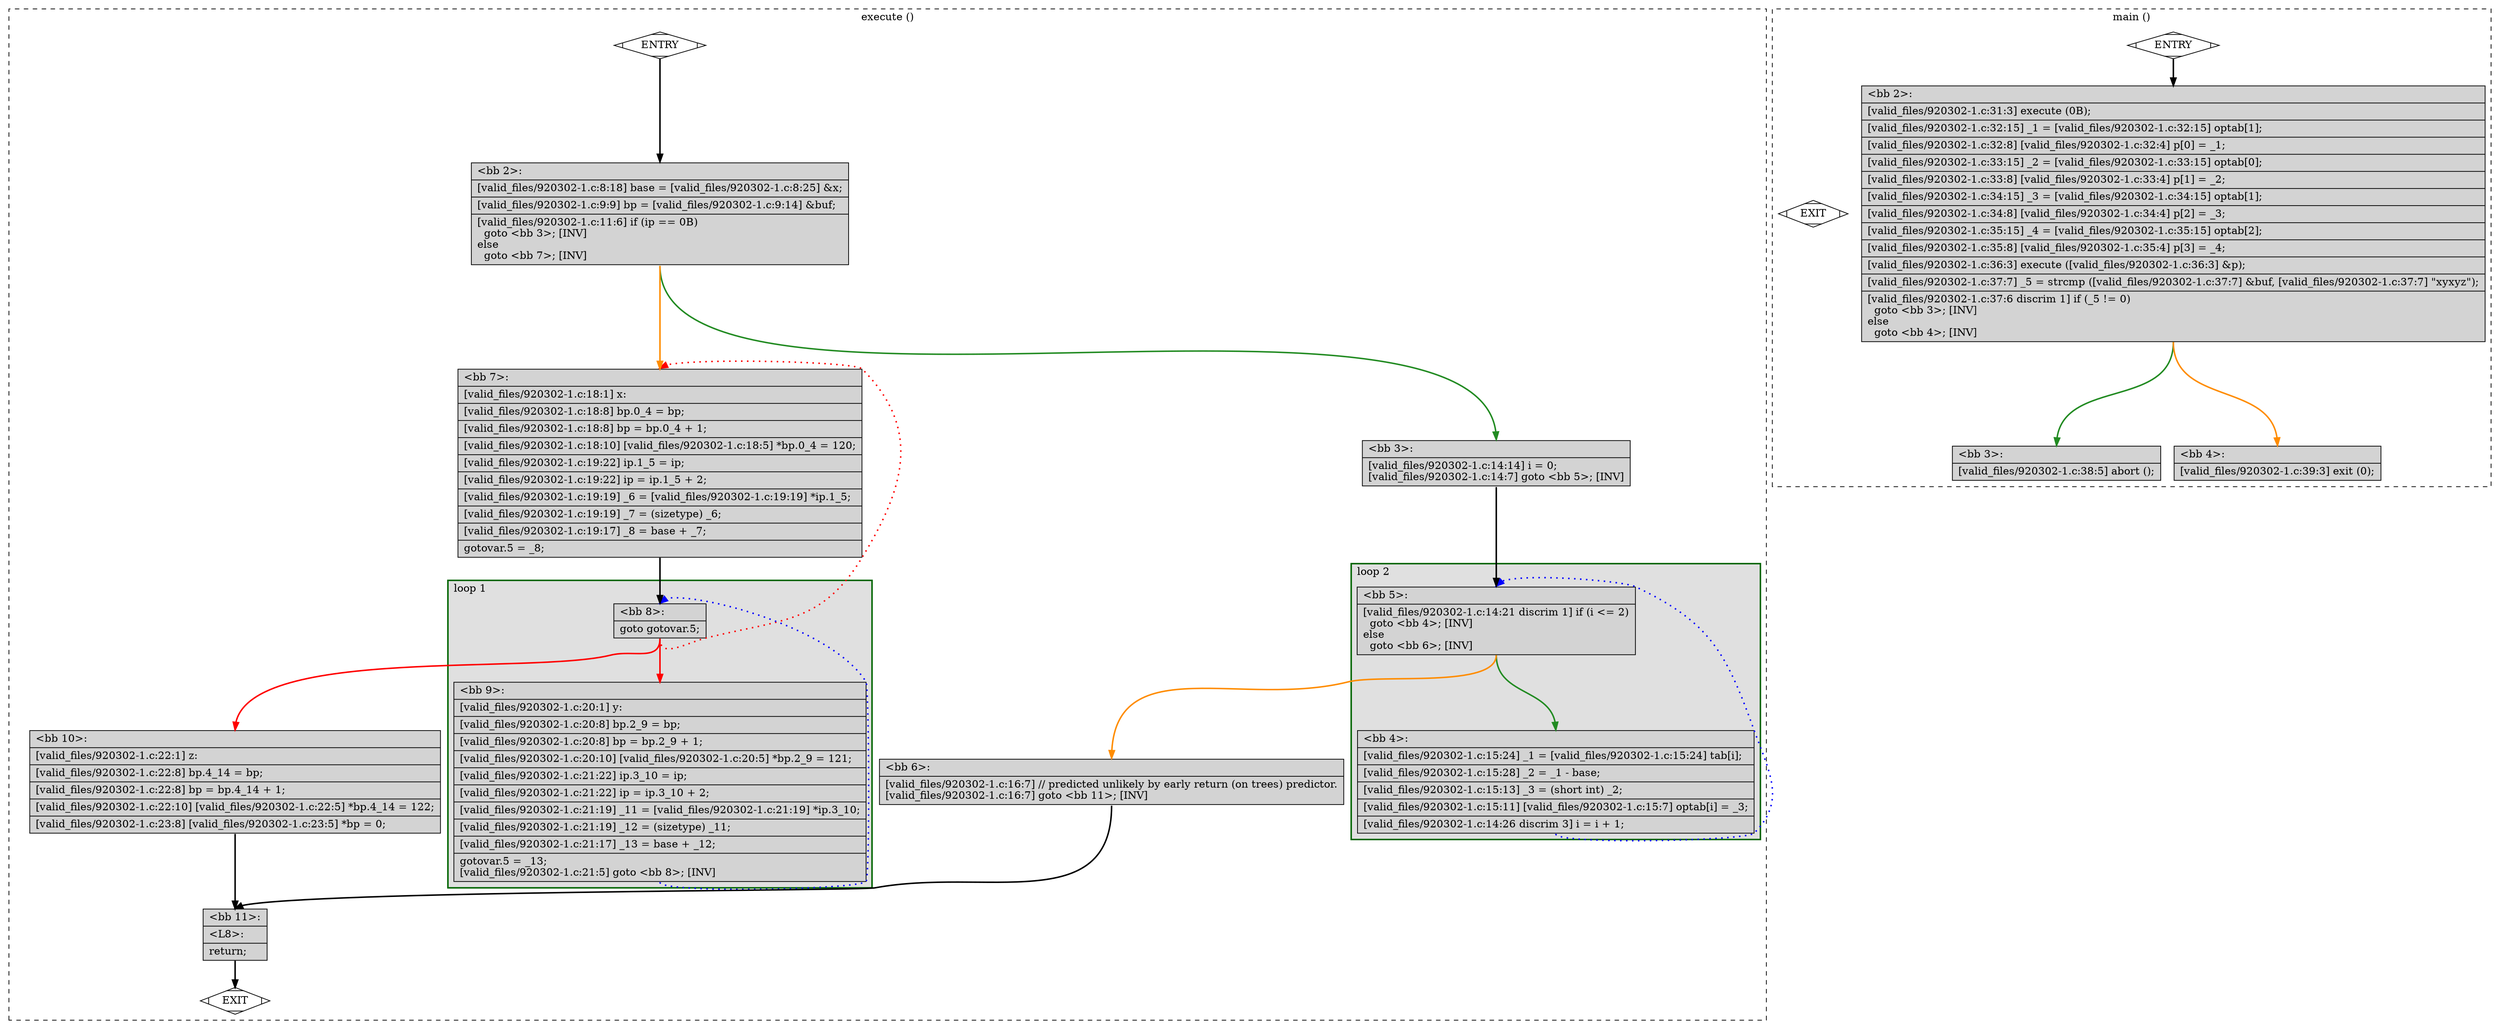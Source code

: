 digraph "a-920302-1.c.015t.cfg" {
overlap=false;
subgraph "cluster_execute" {
	style="dashed";
	color="black";
	label="execute ()";
	subgraph cluster_0_2 {
	style="filled";
	color="darkgreen";
	fillcolor="grey88";
	label="loop 2";
	labeljust=l;
	penwidth=2;
	fn_0_basic_block_5 [shape=record,style=filled,fillcolor=lightgrey,label="{\<bb\ 5\>:\l\
|[valid_files/920302-1.c:14:21\ discrim\ 1]\ if\ (i\ \<=\ 2)\l\
\ \ goto\ \<bb\ 4\>;\ [INV]\l\
else\l\
\ \ goto\ \<bb\ 6\>;\ [INV]\l\
}"];

	fn_0_basic_block_4 [shape=record,style=filled,fillcolor=lightgrey,label="{\<bb\ 4\>:\l\
|[valid_files/920302-1.c:15:24]\ _1\ =\ [valid_files/920302-1.c:15:24]\ tab[i];\l\
|[valid_files/920302-1.c:15:28]\ _2\ =\ _1\ -\ base;\l\
|[valid_files/920302-1.c:15:13]\ _3\ =\ (short\ int)\ _2;\l\
|[valid_files/920302-1.c:15:11]\ [valid_files/920302-1.c:15:7]\ optab[i]\ =\ _3;\l\
|[valid_files/920302-1.c:14:26\ discrim\ 3]\ i\ =\ i\ +\ 1;\l\
}"];

	}
	subgraph cluster_0_1 {
	style="filled";
	color="darkgreen";
	fillcolor="grey88";
	label="loop 1";
	labeljust=l;
	penwidth=2;
	fn_0_basic_block_8 [shape=record,style=filled,fillcolor=lightgrey,label="{\<bb\ 8\>:\l\
|goto\ gotovar.5;\l\
}"];

	fn_0_basic_block_9 [shape=record,style=filled,fillcolor=lightgrey,label="{\<bb\ 9\>:\l\
|[valid_files/920302-1.c:20:1]\ y:\l\
|[valid_files/920302-1.c:20:8]\ bp.2_9\ =\ bp;\l\
|[valid_files/920302-1.c:20:8]\ bp\ =\ bp.2_9\ +\ 1;\l\
|[valid_files/920302-1.c:20:10]\ [valid_files/920302-1.c:20:5]\ *bp.2_9\ =\ 121;\l\
|[valid_files/920302-1.c:21:22]\ ip.3_10\ =\ ip;\l\
|[valid_files/920302-1.c:21:22]\ ip\ =\ ip.3_10\ +\ 2;\l\
|[valid_files/920302-1.c:21:19]\ _11\ =\ [valid_files/920302-1.c:21:19]\ *ip.3_10;\l\
|[valid_files/920302-1.c:21:19]\ _12\ =\ (sizetype)\ _11;\l\
|[valid_files/920302-1.c:21:17]\ _13\ =\ base\ +\ _12;\l\
|gotovar.5\ =\ _13;\l\
[valid_files/920302-1.c:21:5]\ goto\ \<bb\ 8\>;\ [INV]\l\
}"];

	}
	fn_0_basic_block_0 [shape=Mdiamond,style=filled,fillcolor=white,label="ENTRY"];

	fn_0_basic_block_1 [shape=Mdiamond,style=filled,fillcolor=white,label="EXIT"];

	fn_0_basic_block_2 [shape=record,style=filled,fillcolor=lightgrey,label="{\<bb\ 2\>:\l\
|[valid_files/920302-1.c:8:18]\ base\ =\ [valid_files/920302-1.c:8:25]\ &x;\l\
|[valid_files/920302-1.c:9:9]\ bp\ =\ [valid_files/920302-1.c:9:14]\ &buf;\l\
|[valid_files/920302-1.c:11:6]\ if\ (ip\ ==\ 0B)\l\
\ \ goto\ \<bb\ 3\>;\ [INV]\l\
else\l\
\ \ goto\ \<bb\ 7\>;\ [INV]\l\
}"];

	fn_0_basic_block_3 [shape=record,style=filled,fillcolor=lightgrey,label="{\<bb\ 3\>:\l\
|[valid_files/920302-1.c:14:14]\ i\ =\ 0;\l\
[valid_files/920302-1.c:14:7]\ goto\ \<bb\ 5\>;\ [INV]\l\
}"];

	fn_0_basic_block_6 [shape=record,style=filled,fillcolor=lightgrey,label="{\<bb\ 6\>:\l\
|[valid_files/920302-1.c:16:7]\ //\ predicted\ unlikely\ by\ early\ return\ (on\ trees)\ predictor.\l\
[valid_files/920302-1.c:16:7]\ goto\ \<bb\ 11\>;\ [INV]\l\
}"];

	fn_0_basic_block_7 [shape=record,style=filled,fillcolor=lightgrey,label="{\<bb\ 7\>:\l\
|[valid_files/920302-1.c:18:1]\ x:\l\
|[valid_files/920302-1.c:18:8]\ bp.0_4\ =\ bp;\l\
|[valid_files/920302-1.c:18:8]\ bp\ =\ bp.0_4\ +\ 1;\l\
|[valid_files/920302-1.c:18:10]\ [valid_files/920302-1.c:18:5]\ *bp.0_4\ =\ 120;\l\
|[valid_files/920302-1.c:19:22]\ ip.1_5\ =\ ip;\l\
|[valid_files/920302-1.c:19:22]\ ip\ =\ ip.1_5\ +\ 2;\l\
|[valid_files/920302-1.c:19:19]\ _6\ =\ [valid_files/920302-1.c:19:19]\ *ip.1_5;\l\
|[valid_files/920302-1.c:19:19]\ _7\ =\ (sizetype)\ _6;\l\
|[valid_files/920302-1.c:19:17]\ _8\ =\ base\ +\ _7;\l\
|gotovar.5\ =\ _8;\l\
}"];

	fn_0_basic_block_10 [shape=record,style=filled,fillcolor=lightgrey,label="{\<bb\ 10\>:\l\
|[valid_files/920302-1.c:22:1]\ z:\l\
|[valid_files/920302-1.c:22:8]\ bp.4_14\ =\ bp;\l\
|[valid_files/920302-1.c:22:8]\ bp\ =\ bp.4_14\ +\ 1;\l\
|[valid_files/920302-1.c:22:10]\ [valid_files/920302-1.c:22:5]\ *bp.4_14\ =\ 122;\l\
|[valid_files/920302-1.c:23:8]\ [valid_files/920302-1.c:23:5]\ *bp\ =\ 0;\l\
}"];

	fn_0_basic_block_11 [shape=record,style=filled,fillcolor=lightgrey,label="{\<bb\ 11\>:\l\
|\<L8\>:\l\
|return;\l\
}"];

	fn_0_basic_block_0:s -> fn_0_basic_block_2:n [style="solid,bold",color=black,weight=100,constraint=true];
	fn_0_basic_block_2:s -> fn_0_basic_block_3:n [style="solid,bold",color=forestgreen,weight=10,constraint=true];
	fn_0_basic_block_2:s -> fn_0_basic_block_7:n [style="solid,bold",color=darkorange,weight=10,constraint=true];
	fn_0_basic_block_3:s -> fn_0_basic_block_5:n [style="solid,bold",color=black,weight=100,constraint=true];
	fn_0_basic_block_4:s -> fn_0_basic_block_5:n [style="dotted,bold",color=blue,weight=10,constraint=false];
	fn_0_basic_block_5:s -> fn_0_basic_block_4:n [style="solid,bold",color=forestgreen,weight=10,constraint=true];
	fn_0_basic_block_5:s -> fn_0_basic_block_6:n [style="solid,bold",color=darkorange,weight=10,constraint=true];
	fn_0_basic_block_6:s -> fn_0_basic_block_11:n [style="solid,bold",color=black,weight=100,constraint=true];
	fn_0_basic_block_7:s -> fn_0_basic_block_8:n [style="solid,bold",color=black,weight=100,constraint=true];
	fn_0_basic_block_8:s -> fn_0_basic_block_7:n [style="dotted,bold",color=red,weight=10,constraint=false];
	fn_0_basic_block_8:s -> fn_0_basic_block_9:n [style="solid,bold",color=red,weight=10,constraint=true];
	fn_0_basic_block_8:s -> fn_0_basic_block_10:n [style="solid,bold",color=red,weight=10,constraint=true];
	fn_0_basic_block_9:s -> fn_0_basic_block_8:n [style="dotted,bold",color=blue,weight=10,constraint=false];
	fn_0_basic_block_10:s -> fn_0_basic_block_11:n [style="solid,bold",color=black,weight=100,constraint=true];
	fn_0_basic_block_11:s -> fn_0_basic_block_1:n [style="solid,bold",color=black,weight=10,constraint=true];
	fn_0_basic_block_0:s -> fn_0_basic_block_1:n [style="invis",constraint=true];
}
subgraph "cluster_main" {
	style="dashed";
	color="black";
	label="main ()";
	fn_1_basic_block_0 [shape=Mdiamond,style=filled,fillcolor=white,label="ENTRY"];

	fn_1_basic_block_1 [shape=Mdiamond,style=filled,fillcolor=white,label="EXIT"];

	fn_1_basic_block_2 [shape=record,style=filled,fillcolor=lightgrey,label="{\<bb\ 2\>:\l\
|[valid_files/920302-1.c:31:3]\ execute\ (0B);\l\
|[valid_files/920302-1.c:32:15]\ _1\ =\ [valid_files/920302-1.c:32:15]\ optab[1];\l\
|[valid_files/920302-1.c:32:8]\ [valid_files/920302-1.c:32:4]\ p[0]\ =\ _1;\l\
|[valid_files/920302-1.c:33:15]\ _2\ =\ [valid_files/920302-1.c:33:15]\ optab[0];\l\
|[valid_files/920302-1.c:33:8]\ [valid_files/920302-1.c:33:4]\ p[1]\ =\ _2;\l\
|[valid_files/920302-1.c:34:15]\ _3\ =\ [valid_files/920302-1.c:34:15]\ optab[1];\l\
|[valid_files/920302-1.c:34:8]\ [valid_files/920302-1.c:34:4]\ p[2]\ =\ _3;\l\
|[valid_files/920302-1.c:35:15]\ _4\ =\ [valid_files/920302-1.c:35:15]\ optab[2];\l\
|[valid_files/920302-1.c:35:8]\ [valid_files/920302-1.c:35:4]\ p[3]\ =\ _4;\l\
|[valid_files/920302-1.c:36:3]\ execute\ ([valid_files/920302-1.c:36:3]\ &p);\l\
|[valid_files/920302-1.c:37:7]\ _5\ =\ strcmp\ ([valid_files/920302-1.c:37:7]\ &buf,\ [valid_files/920302-1.c:37:7]\ \"xyxyz\");\l\
|[valid_files/920302-1.c:37:6\ discrim\ 1]\ if\ (_5\ !=\ 0)\l\
\ \ goto\ \<bb\ 3\>;\ [INV]\l\
else\l\
\ \ goto\ \<bb\ 4\>;\ [INV]\l\
}"];

	fn_1_basic_block_3 [shape=record,style=filled,fillcolor=lightgrey,label="{\<bb\ 3\>:\l\
|[valid_files/920302-1.c:38:5]\ abort\ ();\l\
}"];

	fn_1_basic_block_4 [shape=record,style=filled,fillcolor=lightgrey,label="{\<bb\ 4\>:\l\
|[valid_files/920302-1.c:39:3]\ exit\ (0);\l\
}"];

	fn_1_basic_block_0:s -> fn_1_basic_block_2:n [style="solid,bold",color=black,weight=100,constraint=true];
	fn_1_basic_block_2:s -> fn_1_basic_block_3:n [style="solid,bold",color=forestgreen,weight=10,constraint=true];
	fn_1_basic_block_2:s -> fn_1_basic_block_4:n [style="solid,bold",color=darkorange,weight=10,constraint=true];
	fn_1_basic_block_0:s -> fn_1_basic_block_1:n [style="invis",constraint=true];
}
}
